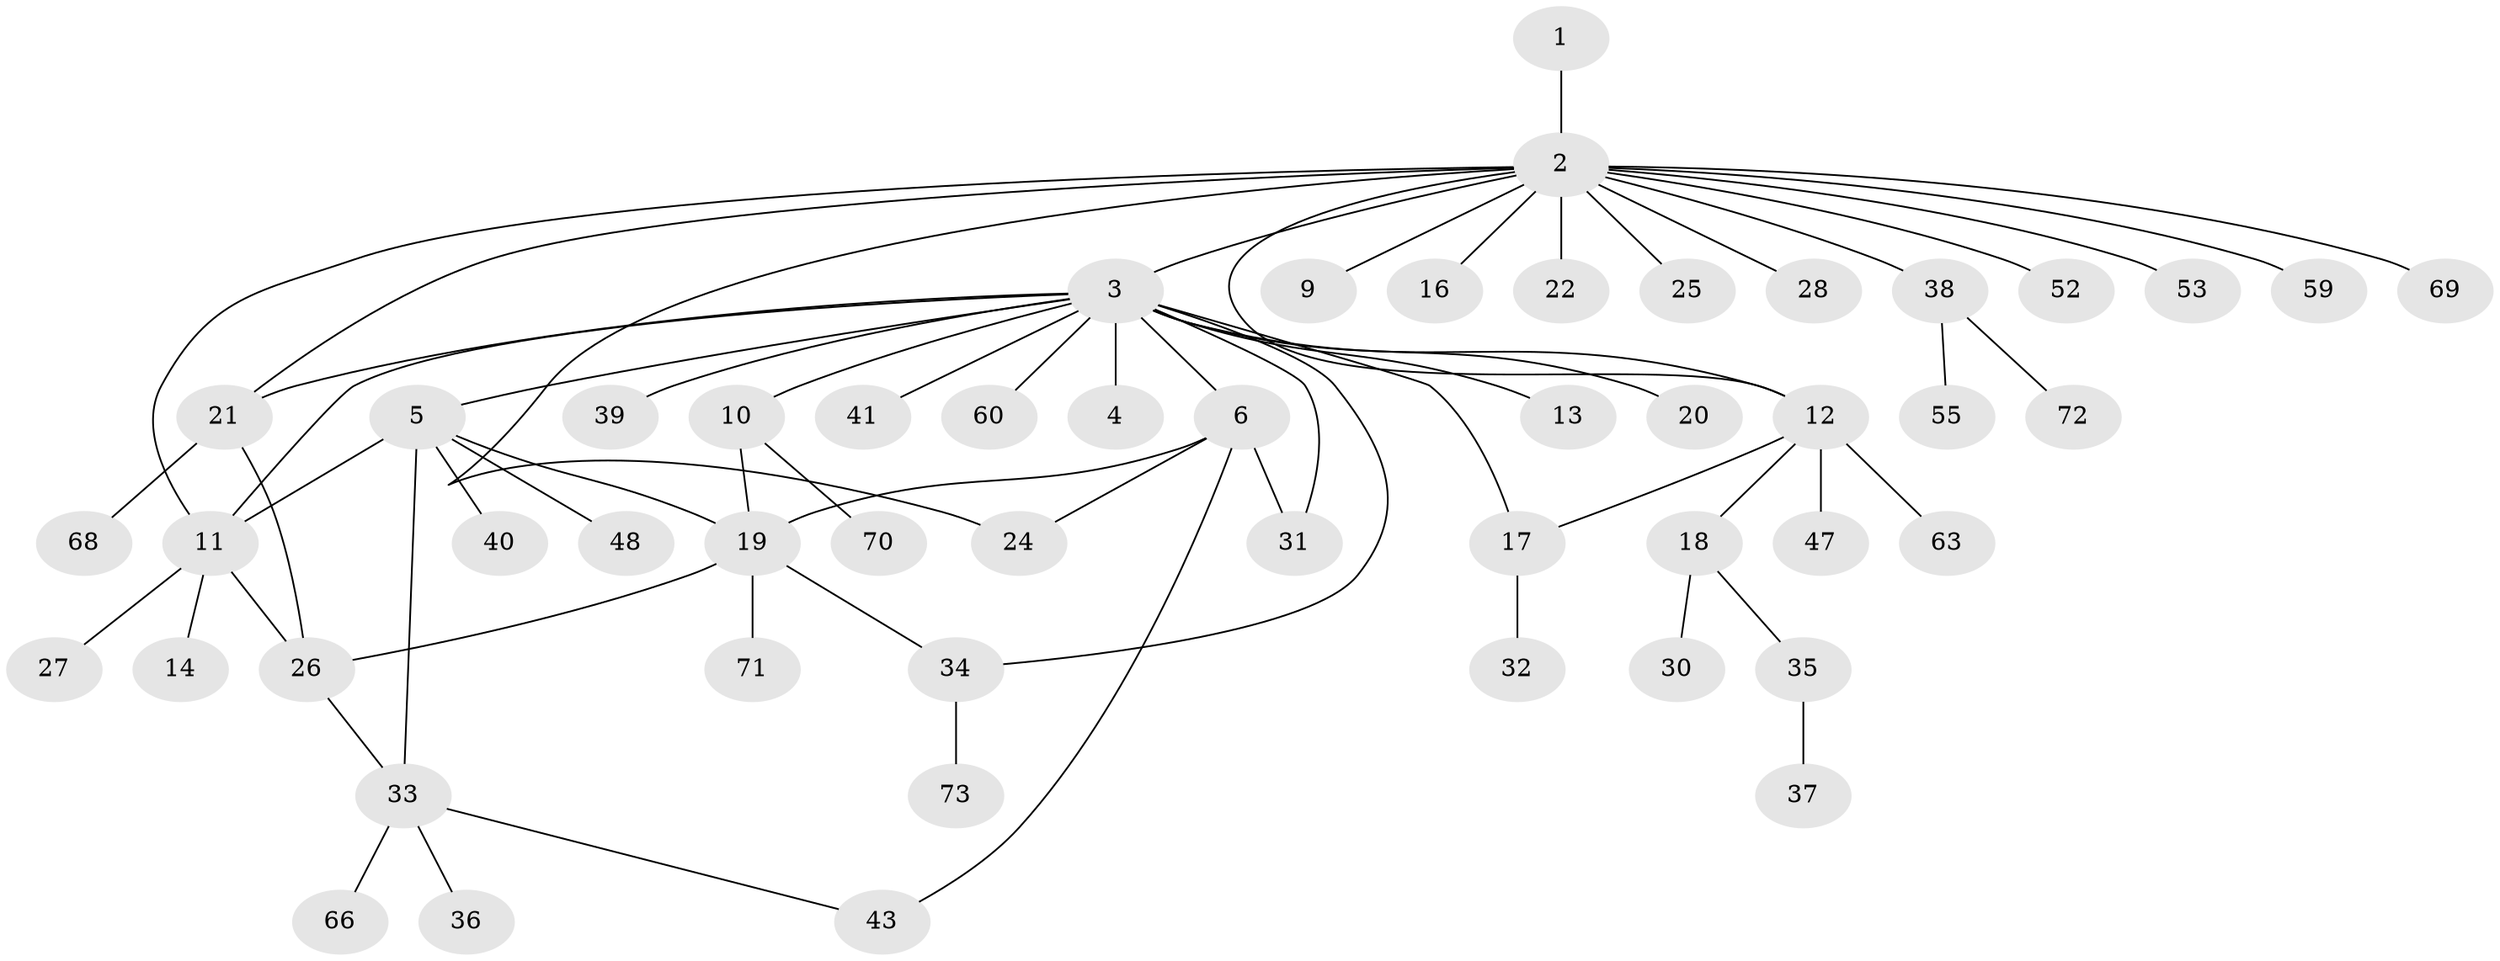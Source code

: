 // original degree distribution, {1: 0.589041095890411, 17: 0.0136986301369863, 14: 0.0136986301369863, 7: 0.0410958904109589, 6: 0.0273972602739726, 4: 0.0684931506849315, 3: 0.0410958904109589, 2: 0.1780821917808219, 5: 0.0273972602739726}
// Generated by graph-tools (version 1.1) at 2025/11/02/27/25 16:11:09]
// undirected, 52 vertices, 65 edges
graph export_dot {
graph [start="1"]
  node [color=gray90,style=filled];
  1;
  2 [super="+23"];
  3 [super="+7"];
  4;
  5 [super="+65"];
  6 [super="+8"];
  9;
  10 [super="+64"];
  11 [super="+46"];
  12 [super="+15"];
  13;
  14 [super="+58"];
  16;
  17 [super="+50"];
  18 [super="+54"];
  19 [super="+29"];
  20;
  21 [super="+42"];
  22 [super="+56"];
  24 [super="+49"];
  25;
  26 [super="+44"];
  27;
  28;
  30;
  31;
  32;
  33 [super="+51"];
  34 [super="+67"];
  35;
  36;
  37 [super="+62"];
  38 [super="+45"];
  39;
  40;
  41;
  43 [super="+61"];
  47;
  48 [super="+57"];
  52;
  53;
  55;
  59;
  60;
  63;
  66;
  68;
  69;
  70;
  71;
  72;
  73;
  1 -- 2;
  2 -- 3;
  2 -- 9;
  2 -- 11;
  2 -- 12;
  2 -- 16;
  2 -- 22;
  2 -- 24;
  2 -- 25;
  2 -- 28;
  2 -- 38;
  2 -- 52;
  2 -- 53;
  2 -- 59;
  2 -- 69;
  2 -- 21;
  3 -- 4;
  3 -- 5;
  3 -- 6;
  3 -- 10;
  3 -- 11;
  3 -- 12;
  3 -- 17;
  3 -- 21;
  3 -- 39;
  3 -- 41;
  3 -- 60;
  3 -- 20;
  3 -- 13;
  3 -- 31;
  3 -- 34;
  5 -- 11;
  5 -- 33;
  5 -- 40;
  5 -- 48;
  5 -- 19;
  6 -- 19;
  6 -- 24;
  6 -- 31;
  6 -- 43;
  10 -- 70;
  10 -- 19;
  11 -- 14;
  11 -- 26;
  11 -- 27;
  12 -- 17;
  12 -- 18;
  12 -- 47;
  12 -- 63;
  17 -- 32;
  18 -- 30;
  18 -- 35;
  19 -- 34;
  19 -- 26;
  19 -- 71;
  21 -- 26;
  21 -- 68;
  26 -- 33;
  33 -- 36;
  33 -- 66;
  33 -- 43;
  34 -- 73;
  35 -- 37;
  38 -- 55;
  38 -- 72;
}
